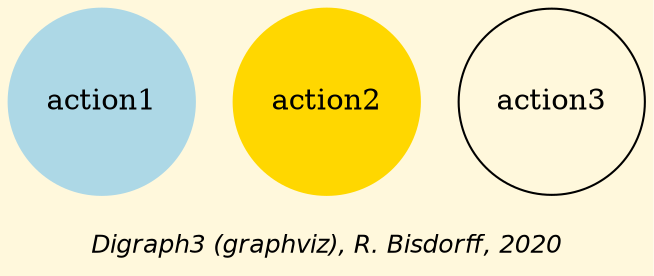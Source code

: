 digraph G {
graph [ bgcolor = cornsilk, fontname = "Helvetica-Oblique",
 fontsize = 12,
 label = "\nDigraph3 (graphviz), R. Bisdorff, 2020", size="7,7"];
n1 [shape = "circle", label = "action1", style = "filled", color = lightblue];
n2 [shape = "circle", label = "action2", style = "filled", color = gold];
n3 [shape = "circle", label = "action3"];#n4 [shape = "circle", label = "action4"$, style = "filled", color = lightblue];
}
